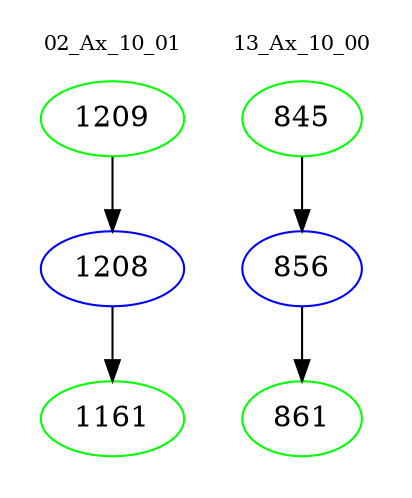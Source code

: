 digraph{
subgraph cluster_0 {
color = white
label = "02_Ax_10_01";
fontsize=10;
T0_1209 [label="1209", color="green"]
T0_1209 -> T0_1208 [color="black"]
T0_1208 [label="1208", color="blue"]
T0_1208 -> T0_1161 [color="black"]
T0_1161 [label="1161", color="green"]
}
subgraph cluster_1 {
color = white
label = "13_Ax_10_00";
fontsize=10;
T1_845 [label="845", color="green"]
T1_845 -> T1_856 [color="black"]
T1_856 [label="856", color="blue"]
T1_856 -> T1_861 [color="black"]
T1_861 [label="861", color="green"]
}
}
